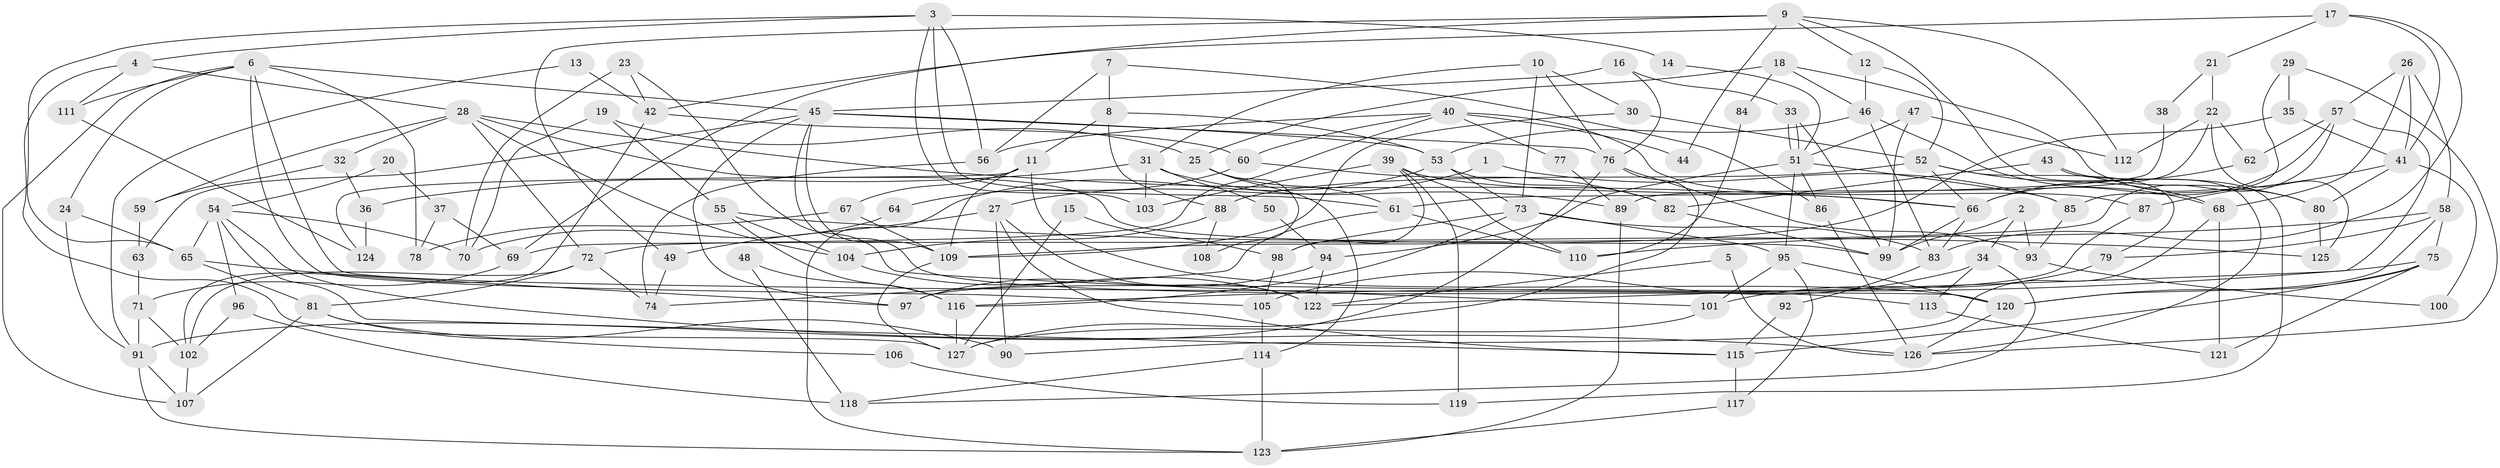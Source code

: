 // coarse degree distribution, {2: 0.13414634146341464, 5: 0.14634146341463414, 6: 0.15853658536585366, 4: 0.13414634146341464, 8: 0.04878048780487805, 7: 0.15853658536585366, 3: 0.15853658536585366, 9: 0.036585365853658534, 11: 0.012195121951219513, 10: 0.012195121951219513}
// Generated by graph-tools (version 1.1) at 2025/41/03/06/25 10:41:58]
// undirected, 127 vertices, 254 edges
graph export_dot {
graph [start="1"]
  node [color=gray90,style=filled];
  1;
  2;
  3;
  4;
  5;
  6;
  7;
  8;
  9;
  10;
  11;
  12;
  13;
  14;
  15;
  16;
  17;
  18;
  19;
  20;
  21;
  22;
  23;
  24;
  25;
  26;
  27;
  28;
  29;
  30;
  31;
  32;
  33;
  34;
  35;
  36;
  37;
  38;
  39;
  40;
  41;
  42;
  43;
  44;
  45;
  46;
  47;
  48;
  49;
  50;
  51;
  52;
  53;
  54;
  55;
  56;
  57;
  58;
  59;
  60;
  61;
  62;
  63;
  64;
  65;
  66;
  67;
  68;
  69;
  70;
  71;
  72;
  73;
  74;
  75;
  76;
  77;
  78;
  79;
  80;
  81;
  82;
  83;
  84;
  85;
  86;
  87;
  88;
  89;
  90;
  91;
  92;
  93;
  94;
  95;
  96;
  97;
  98;
  99;
  100;
  101;
  102;
  103;
  104;
  105;
  106;
  107;
  108;
  109;
  110;
  111;
  112;
  113;
  114;
  115;
  116;
  117;
  118;
  119;
  120;
  121;
  122;
  123;
  124;
  125;
  126;
  127;
  1 -- 85;
  1 -- 27;
  2 -- 99;
  2 -- 93;
  2 -- 34;
  3 -- 65;
  3 -- 103;
  3 -- 4;
  3 -- 14;
  3 -- 56;
  3 -- 61;
  4 -- 127;
  4 -- 28;
  4 -- 111;
  5 -- 122;
  5 -- 126;
  6 -- 107;
  6 -- 120;
  6 -- 24;
  6 -- 45;
  6 -- 78;
  6 -- 105;
  6 -- 111;
  7 -- 56;
  7 -- 8;
  7 -- 86;
  8 -- 88;
  8 -- 53;
  8 -- 11;
  9 -- 69;
  9 -- 126;
  9 -- 12;
  9 -- 44;
  9 -- 49;
  9 -- 112;
  10 -- 30;
  10 -- 76;
  10 -- 31;
  10 -- 73;
  11 -- 109;
  11 -- 67;
  11 -- 120;
  11 -- 124;
  12 -- 46;
  12 -- 52;
  13 -- 42;
  13 -- 91;
  14 -- 51;
  15 -- 98;
  15 -- 127;
  16 -- 33;
  16 -- 45;
  16 -- 76;
  17 -- 42;
  17 -- 83;
  17 -- 21;
  17 -- 41;
  18 -- 80;
  18 -- 46;
  18 -- 25;
  18 -- 84;
  19 -- 25;
  19 -- 70;
  19 -- 55;
  20 -- 54;
  20 -- 37;
  21 -- 22;
  21 -- 38;
  22 -- 112;
  22 -- 62;
  22 -- 89;
  22 -- 125;
  23 -- 42;
  23 -- 101;
  23 -- 70;
  24 -- 91;
  24 -- 65;
  25 -- 61;
  25 -- 108;
  25 -- 114;
  26 -- 58;
  26 -- 41;
  26 -- 57;
  26 -- 68;
  27 -- 90;
  27 -- 115;
  27 -- 49;
  27 -- 122;
  28 -- 104;
  28 -- 32;
  28 -- 59;
  28 -- 66;
  28 -- 72;
  28 -- 99;
  29 -- 126;
  29 -- 35;
  29 -- 85;
  30 -- 52;
  30 -- 109;
  31 -- 36;
  31 -- 50;
  31 -- 89;
  31 -- 103;
  32 -- 59;
  32 -- 36;
  33 -- 51;
  33 -- 51;
  33 -- 99;
  34 -- 105;
  34 -- 113;
  34 -- 118;
  35 -- 109;
  35 -- 41;
  36 -- 124;
  37 -- 69;
  37 -- 78;
  38 -- 61;
  39 -- 66;
  39 -- 98;
  39 -- 103;
  39 -- 110;
  39 -- 119;
  40 -- 56;
  40 -- 72;
  40 -- 44;
  40 -- 60;
  40 -- 77;
  40 -- 87;
  41 -- 87;
  41 -- 80;
  41 -- 100;
  42 -- 102;
  42 -- 60;
  43 -- 80;
  43 -- 82;
  43 -- 119;
  45 -- 53;
  45 -- 63;
  45 -- 76;
  45 -- 97;
  45 -- 109;
  45 -- 113;
  46 -- 68;
  46 -- 83;
  46 -- 53;
  47 -- 99;
  47 -- 51;
  47 -- 112;
  48 -- 118;
  48 -- 116;
  49 -- 74;
  50 -- 94;
  51 -- 95;
  51 -- 85;
  51 -- 86;
  51 -- 94;
  52 -- 79;
  52 -- 66;
  52 -- 68;
  52 -- 88;
  53 -- 123;
  53 -- 73;
  53 -- 82;
  54 -- 126;
  54 -- 65;
  54 -- 70;
  54 -- 96;
  54 -- 115;
  55 -- 116;
  55 -- 104;
  55 -- 125;
  56 -- 74;
  57 -- 66;
  57 -- 62;
  57 -- 69;
  57 -- 122;
  58 -- 110;
  58 -- 120;
  58 -- 75;
  58 -- 79;
  59 -- 63;
  60 -- 82;
  60 -- 64;
  61 -- 74;
  61 -- 110;
  62 -- 66;
  63 -- 71;
  64 -- 70;
  65 -- 97;
  65 -- 81;
  66 -- 83;
  66 -- 99;
  67 -- 109;
  67 -- 78;
  68 -- 90;
  68 -- 121;
  69 -- 71;
  71 -- 91;
  71 -- 102;
  72 -- 81;
  72 -- 74;
  72 -- 102;
  73 -- 83;
  73 -- 95;
  73 -- 98;
  73 -- 116;
  75 -- 121;
  75 -- 115;
  75 -- 116;
  75 -- 120;
  76 -- 91;
  76 -- 93;
  76 -- 127;
  77 -- 89;
  79 -- 101;
  80 -- 125;
  81 -- 107;
  81 -- 90;
  81 -- 106;
  82 -- 99;
  83 -- 92;
  84 -- 110;
  85 -- 93;
  86 -- 126;
  87 -- 97;
  88 -- 104;
  88 -- 108;
  89 -- 123;
  91 -- 123;
  91 -- 107;
  92 -- 115;
  93 -- 100;
  94 -- 122;
  94 -- 97;
  95 -- 120;
  95 -- 101;
  95 -- 117;
  96 -- 118;
  96 -- 102;
  98 -- 105;
  101 -- 127;
  102 -- 107;
  104 -- 122;
  105 -- 114;
  106 -- 119;
  109 -- 127;
  111 -- 124;
  113 -- 121;
  114 -- 123;
  114 -- 118;
  115 -- 117;
  116 -- 127;
  117 -- 123;
  120 -- 126;
}
